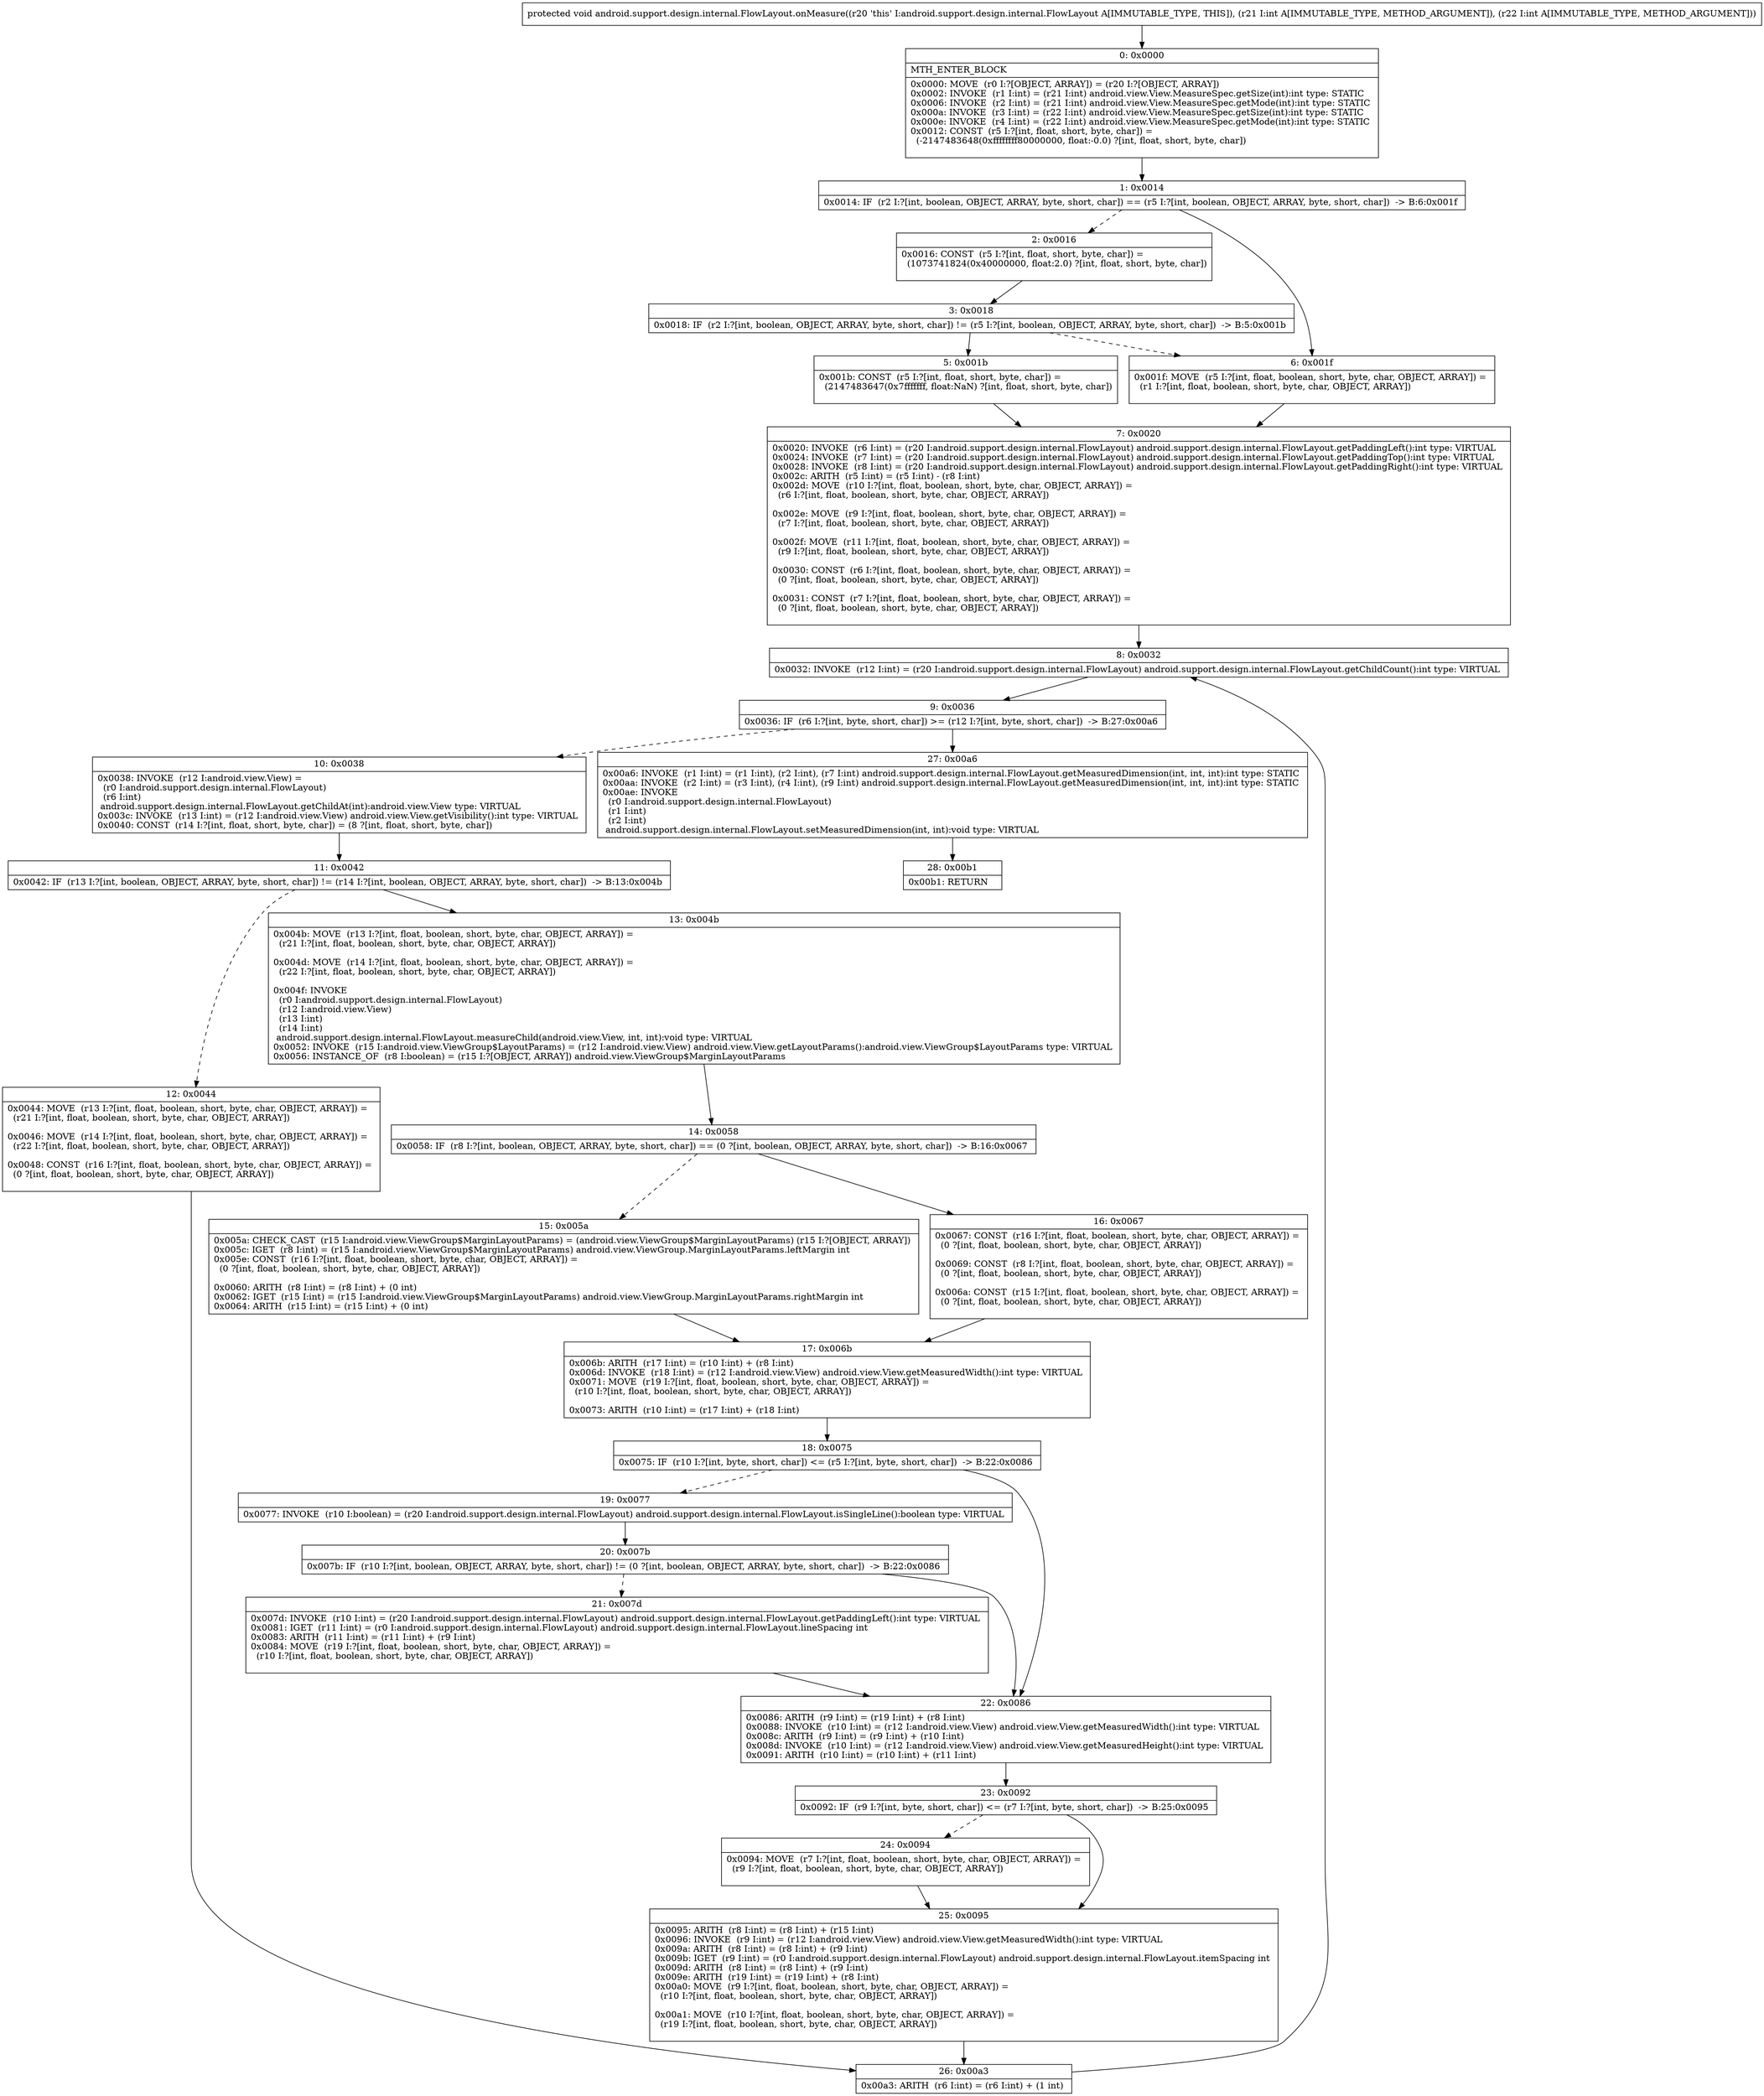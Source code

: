 digraph "CFG forandroid.support.design.internal.FlowLayout.onMeasure(II)V" {
Node_0 [shape=record,label="{0\:\ 0x0000|MTH_ENTER_BLOCK\l|0x0000: MOVE  (r0 I:?[OBJECT, ARRAY]) = (r20 I:?[OBJECT, ARRAY]) \l0x0002: INVOKE  (r1 I:int) = (r21 I:int) android.view.View.MeasureSpec.getSize(int):int type: STATIC \l0x0006: INVOKE  (r2 I:int) = (r21 I:int) android.view.View.MeasureSpec.getMode(int):int type: STATIC \l0x000a: INVOKE  (r3 I:int) = (r22 I:int) android.view.View.MeasureSpec.getSize(int):int type: STATIC \l0x000e: INVOKE  (r4 I:int) = (r22 I:int) android.view.View.MeasureSpec.getMode(int):int type: STATIC \l0x0012: CONST  (r5 I:?[int, float, short, byte, char]) = \l  (\-2147483648(0xffffffff80000000, float:\-0.0) ?[int, float, short, byte, char])\l \l}"];
Node_1 [shape=record,label="{1\:\ 0x0014|0x0014: IF  (r2 I:?[int, boolean, OBJECT, ARRAY, byte, short, char]) == (r5 I:?[int, boolean, OBJECT, ARRAY, byte, short, char])  \-\> B:6:0x001f \l}"];
Node_2 [shape=record,label="{2\:\ 0x0016|0x0016: CONST  (r5 I:?[int, float, short, byte, char]) = \l  (1073741824(0x40000000, float:2.0) ?[int, float, short, byte, char])\l \l}"];
Node_3 [shape=record,label="{3\:\ 0x0018|0x0018: IF  (r2 I:?[int, boolean, OBJECT, ARRAY, byte, short, char]) != (r5 I:?[int, boolean, OBJECT, ARRAY, byte, short, char])  \-\> B:5:0x001b \l}"];
Node_5 [shape=record,label="{5\:\ 0x001b|0x001b: CONST  (r5 I:?[int, float, short, byte, char]) = \l  (2147483647(0x7fffffff, float:NaN) ?[int, float, short, byte, char])\l \l}"];
Node_6 [shape=record,label="{6\:\ 0x001f|0x001f: MOVE  (r5 I:?[int, float, boolean, short, byte, char, OBJECT, ARRAY]) = \l  (r1 I:?[int, float, boolean, short, byte, char, OBJECT, ARRAY])\l \l}"];
Node_7 [shape=record,label="{7\:\ 0x0020|0x0020: INVOKE  (r6 I:int) = (r20 I:android.support.design.internal.FlowLayout) android.support.design.internal.FlowLayout.getPaddingLeft():int type: VIRTUAL \l0x0024: INVOKE  (r7 I:int) = (r20 I:android.support.design.internal.FlowLayout) android.support.design.internal.FlowLayout.getPaddingTop():int type: VIRTUAL \l0x0028: INVOKE  (r8 I:int) = (r20 I:android.support.design.internal.FlowLayout) android.support.design.internal.FlowLayout.getPaddingRight():int type: VIRTUAL \l0x002c: ARITH  (r5 I:int) = (r5 I:int) \- (r8 I:int) \l0x002d: MOVE  (r10 I:?[int, float, boolean, short, byte, char, OBJECT, ARRAY]) = \l  (r6 I:?[int, float, boolean, short, byte, char, OBJECT, ARRAY])\l \l0x002e: MOVE  (r9 I:?[int, float, boolean, short, byte, char, OBJECT, ARRAY]) = \l  (r7 I:?[int, float, boolean, short, byte, char, OBJECT, ARRAY])\l \l0x002f: MOVE  (r11 I:?[int, float, boolean, short, byte, char, OBJECT, ARRAY]) = \l  (r9 I:?[int, float, boolean, short, byte, char, OBJECT, ARRAY])\l \l0x0030: CONST  (r6 I:?[int, float, boolean, short, byte, char, OBJECT, ARRAY]) = \l  (0 ?[int, float, boolean, short, byte, char, OBJECT, ARRAY])\l \l0x0031: CONST  (r7 I:?[int, float, boolean, short, byte, char, OBJECT, ARRAY]) = \l  (0 ?[int, float, boolean, short, byte, char, OBJECT, ARRAY])\l \l}"];
Node_8 [shape=record,label="{8\:\ 0x0032|0x0032: INVOKE  (r12 I:int) = (r20 I:android.support.design.internal.FlowLayout) android.support.design.internal.FlowLayout.getChildCount():int type: VIRTUAL \l}"];
Node_9 [shape=record,label="{9\:\ 0x0036|0x0036: IF  (r6 I:?[int, byte, short, char]) \>= (r12 I:?[int, byte, short, char])  \-\> B:27:0x00a6 \l}"];
Node_10 [shape=record,label="{10\:\ 0x0038|0x0038: INVOKE  (r12 I:android.view.View) = \l  (r0 I:android.support.design.internal.FlowLayout)\l  (r6 I:int)\l android.support.design.internal.FlowLayout.getChildAt(int):android.view.View type: VIRTUAL \l0x003c: INVOKE  (r13 I:int) = (r12 I:android.view.View) android.view.View.getVisibility():int type: VIRTUAL \l0x0040: CONST  (r14 I:?[int, float, short, byte, char]) = (8 ?[int, float, short, byte, char]) \l}"];
Node_11 [shape=record,label="{11\:\ 0x0042|0x0042: IF  (r13 I:?[int, boolean, OBJECT, ARRAY, byte, short, char]) != (r14 I:?[int, boolean, OBJECT, ARRAY, byte, short, char])  \-\> B:13:0x004b \l}"];
Node_12 [shape=record,label="{12\:\ 0x0044|0x0044: MOVE  (r13 I:?[int, float, boolean, short, byte, char, OBJECT, ARRAY]) = \l  (r21 I:?[int, float, boolean, short, byte, char, OBJECT, ARRAY])\l \l0x0046: MOVE  (r14 I:?[int, float, boolean, short, byte, char, OBJECT, ARRAY]) = \l  (r22 I:?[int, float, boolean, short, byte, char, OBJECT, ARRAY])\l \l0x0048: CONST  (r16 I:?[int, float, boolean, short, byte, char, OBJECT, ARRAY]) = \l  (0 ?[int, float, boolean, short, byte, char, OBJECT, ARRAY])\l \l}"];
Node_13 [shape=record,label="{13\:\ 0x004b|0x004b: MOVE  (r13 I:?[int, float, boolean, short, byte, char, OBJECT, ARRAY]) = \l  (r21 I:?[int, float, boolean, short, byte, char, OBJECT, ARRAY])\l \l0x004d: MOVE  (r14 I:?[int, float, boolean, short, byte, char, OBJECT, ARRAY]) = \l  (r22 I:?[int, float, boolean, short, byte, char, OBJECT, ARRAY])\l \l0x004f: INVOKE  \l  (r0 I:android.support.design.internal.FlowLayout)\l  (r12 I:android.view.View)\l  (r13 I:int)\l  (r14 I:int)\l android.support.design.internal.FlowLayout.measureChild(android.view.View, int, int):void type: VIRTUAL \l0x0052: INVOKE  (r15 I:android.view.ViewGroup$LayoutParams) = (r12 I:android.view.View) android.view.View.getLayoutParams():android.view.ViewGroup$LayoutParams type: VIRTUAL \l0x0056: INSTANCE_OF  (r8 I:boolean) = (r15 I:?[OBJECT, ARRAY]) android.view.ViewGroup$MarginLayoutParams \l}"];
Node_14 [shape=record,label="{14\:\ 0x0058|0x0058: IF  (r8 I:?[int, boolean, OBJECT, ARRAY, byte, short, char]) == (0 ?[int, boolean, OBJECT, ARRAY, byte, short, char])  \-\> B:16:0x0067 \l}"];
Node_15 [shape=record,label="{15\:\ 0x005a|0x005a: CHECK_CAST  (r15 I:android.view.ViewGroup$MarginLayoutParams) = (android.view.ViewGroup$MarginLayoutParams) (r15 I:?[OBJECT, ARRAY]) \l0x005c: IGET  (r8 I:int) = (r15 I:android.view.ViewGroup$MarginLayoutParams) android.view.ViewGroup.MarginLayoutParams.leftMargin int \l0x005e: CONST  (r16 I:?[int, float, boolean, short, byte, char, OBJECT, ARRAY]) = \l  (0 ?[int, float, boolean, short, byte, char, OBJECT, ARRAY])\l \l0x0060: ARITH  (r8 I:int) = (r8 I:int) + (0 int) \l0x0062: IGET  (r15 I:int) = (r15 I:android.view.ViewGroup$MarginLayoutParams) android.view.ViewGroup.MarginLayoutParams.rightMargin int \l0x0064: ARITH  (r15 I:int) = (r15 I:int) + (0 int) \l}"];
Node_16 [shape=record,label="{16\:\ 0x0067|0x0067: CONST  (r16 I:?[int, float, boolean, short, byte, char, OBJECT, ARRAY]) = \l  (0 ?[int, float, boolean, short, byte, char, OBJECT, ARRAY])\l \l0x0069: CONST  (r8 I:?[int, float, boolean, short, byte, char, OBJECT, ARRAY]) = \l  (0 ?[int, float, boolean, short, byte, char, OBJECT, ARRAY])\l \l0x006a: CONST  (r15 I:?[int, float, boolean, short, byte, char, OBJECT, ARRAY]) = \l  (0 ?[int, float, boolean, short, byte, char, OBJECT, ARRAY])\l \l}"];
Node_17 [shape=record,label="{17\:\ 0x006b|0x006b: ARITH  (r17 I:int) = (r10 I:int) + (r8 I:int) \l0x006d: INVOKE  (r18 I:int) = (r12 I:android.view.View) android.view.View.getMeasuredWidth():int type: VIRTUAL \l0x0071: MOVE  (r19 I:?[int, float, boolean, short, byte, char, OBJECT, ARRAY]) = \l  (r10 I:?[int, float, boolean, short, byte, char, OBJECT, ARRAY])\l \l0x0073: ARITH  (r10 I:int) = (r17 I:int) + (r18 I:int) \l}"];
Node_18 [shape=record,label="{18\:\ 0x0075|0x0075: IF  (r10 I:?[int, byte, short, char]) \<= (r5 I:?[int, byte, short, char])  \-\> B:22:0x0086 \l}"];
Node_19 [shape=record,label="{19\:\ 0x0077|0x0077: INVOKE  (r10 I:boolean) = (r20 I:android.support.design.internal.FlowLayout) android.support.design.internal.FlowLayout.isSingleLine():boolean type: VIRTUAL \l}"];
Node_20 [shape=record,label="{20\:\ 0x007b|0x007b: IF  (r10 I:?[int, boolean, OBJECT, ARRAY, byte, short, char]) != (0 ?[int, boolean, OBJECT, ARRAY, byte, short, char])  \-\> B:22:0x0086 \l}"];
Node_21 [shape=record,label="{21\:\ 0x007d|0x007d: INVOKE  (r10 I:int) = (r20 I:android.support.design.internal.FlowLayout) android.support.design.internal.FlowLayout.getPaddingLeft():int type: VIRTUAL \l0x0081: IGET  (r11 I:int) = (r0 I:android.support.design.internal.FlowLayout) android.support.design.internal.FlowLayout.lineSpacing int \l0x0083: ARITH  (r11 I:int) = (r11 I:int) + (r9 I:int) \l0x0084: MOVE  (r19 I:?[int, float, boolean, short, byte, char, OBJECT, ARRAY]) = \l  (r10 I:?[int, float, boolean, short, byte, char, OBJECT, ARRAY])\l \l}"];
Node_22 [shape=record,label="{22\:\ 0x0086|0x0086: ARITH  (r9 I:int) = (r19 I:int) + (r8 I:int) \l0x0088: INVOKE  (r10 I:int) = (r12 I:android.view.View) android.view.View.getMeasuredWidth():int type: VIRTUAL \l0x008c: ARITH  (r9 I:int) = (r9 I:int) + (r10 I:int) \l0x008d: INVOKE  (r10 I:int) = (r12 I:android.view.View) android.view.View.getMeasuredHeight():int type: VIRTUAL \l0x0091: ARITH  (r10 I:int) = (r10 I:int) + (r11 I:int) \l}"];
Node_23 [shape=record,label="{23\:\ 0x0092|0x0092: IF  (r9 I:?[int, byte, short, char]) \<= (r7 I:?[int, byte, short, char])  \-\> B:25:0x0095 \l}"];
Node_24 [shape=record,label="{24\:\ 0x0094|0x0094: MOVE  (r7 I:?[int, float, boolean, short, byte, char, OBJECT, ARRAY]) = \l  (r9 I:?[int, float, boolean, short, byte, char, OBJECT, ARRAY])\l \l}"];
Node_25 [shape=record,label="{25\:\ 0x0095|0x0095: ARITH  (r8 I:int) = (r8 I:int) + (r15 I:int) \l0x0096: INVOKE  (r9 I:int) = (r12 I:android.view.View) android.view.View.getMeasuredWidth():int type: VIRTUAL \l0x009a: ARITH  (r8 I:int) = (r8 I:int) + (r9 I:int) \l0x009b: IGET  (r9 I:int) = (r0 I:android.support.design.internal.FlowLayout) android.support.design.internal.FlowLayout.itemSpacing int \l0x009d: ARITH  (r8 I:int) = (r8 I:int) + (r9 I:int) \l0x009e: ARITH  (r19 I:int) = (r19 I:int) + (r8 I:int) \l0x00a0: MOVE  (r9 I:?[int, float, boolean, short, byte, char, OBJECT, ARRAY]) = \l  (r10 I:?[int, float, boolean, short, byte, char, OBJECT, ARRAY])\l \l0x00a1: MOVE  (r10 I:?[int, float, boolean, short, byte, char, OBJECT, ARRAY]) = \l  (r19 I:?[int, float, boolean, short, byte, char, OBJECT, ARRAY])\l \l}"];
Node_26 [shape=record,label="{26\:\ 0x00a3|0x00a3: ARITH  (r6 I:int) = (r6 I:int) + (1 int) \l}"];
Node_27 [shape=record,label="{27\:\ 0x00a6|0x00a6: INVOKE  (r1 I:int) = (r1 I:int), (r2 I:int), (r7 I:int) android.support.design.internal.FlowLayout.getMeasuredDimension(int, int, int):int type: STATIC \l0x00aa: INVOKE  (r2 I:int) = (r3 I:int), (r4 I:int), (r9 I:int) android.support.design.internal.FlowLayout.getMeasuredDimension(int, int, int):int type: STATIC \l0x00ae: INVOKE  \l  (r0 I:android.support.design.internal.FlowLayout)\l  (r1 I:int)\l  (r2 I:int)\l android.support.design.internal.FlowLayout.setMeasuredDimension(int, int):void type: VIRTUAL \l}"];
Node_28 [shape=record,label="{28\:\ 0x00b1|0x00b1: RETURN   \l}"];
MethodNode[shape=record,label="{protected void android.support.design.internal.FlowLayout.onMeasure((r20 'this' I:android.support.design.internal.FlowLayout A[IMMUTABLE_TYPE, THIS]), (r21 I:int A[IMMUTABLE_TYPE, METHOD_ARGUMENT]), (r22 I:int A[IMMUTABLE_TYPE, METHOD_ARGUMENT])) }"];
MethodNode -> Node_0;
Node_0 -> Node_1;
Node_1 -> Node_2[style=dashed];
Node_1 -> Node_6;
Node_2 -> Node_3;
Node_3 -> Node_5;
Node_3 -> Node_6[style=dashed];
Node_5 -> Node_7;
Node_6 -> Node_7;
Node_7 -> Node_8;
Node_8 -> Node_9;
Node_9 -> Node_10[style=dashed];
Node_9 -> Node_27;
Node_10 -> Node_11;
Node_11 -> Node_12[style=dashed];
Node_11 -> Node_13;
Node_12 -> Node_26;
Node_13 -> Node_14;
Node_14 -> Node_15[style=dashed];
Node_14 -> Node_16;
Node_15 -> Node_17;
Node_16 -> Node_17;
Node_17 -> Node_18;
Node_18 -> Node_19[style=dashed];
Node_18 -> Node_22;
Node_19 -> Node_20;
Node_20 -> Node_21[style=dashed];
Node_20 -> Node_22;
Node_21 -> Node_22;
Node_22 -> Node_23;
Node_23 -> Node_24[style=dashed];
Node_23 -> Node_25;
Node_24 -> Node_25;
Node_25 -> Node_26;
Node_26 -> Node_8;
Node_27 -> Node_28;
}

